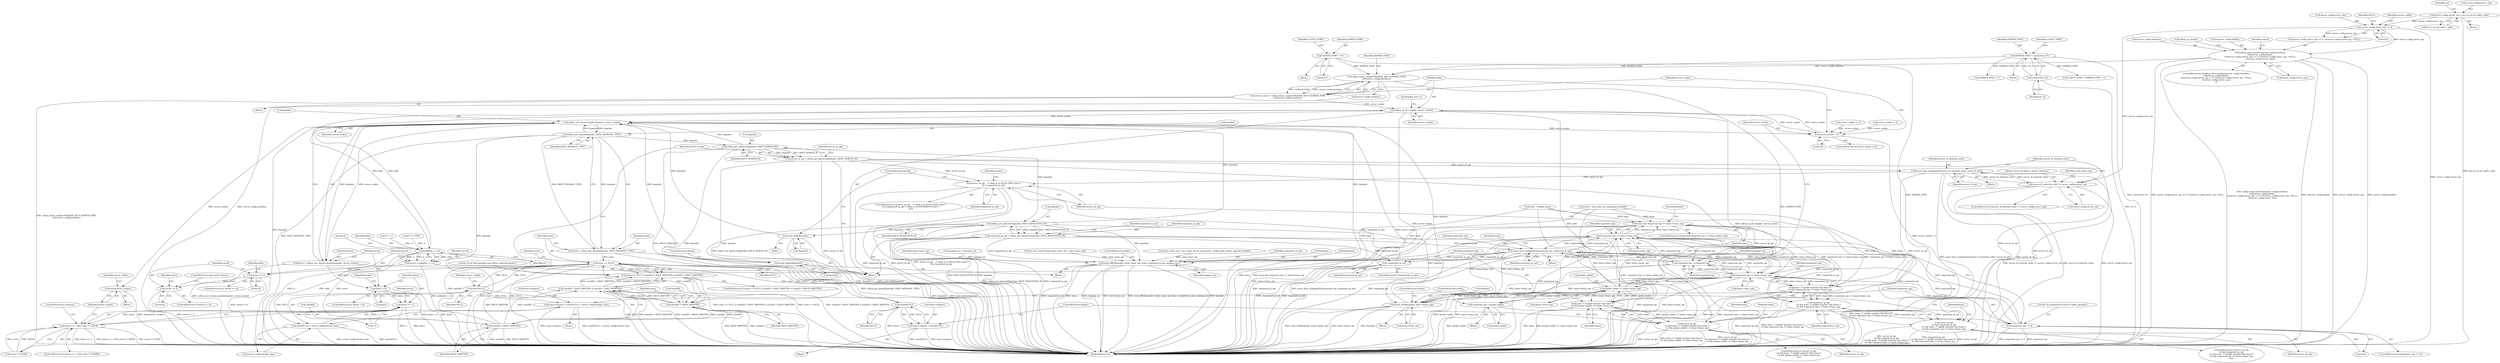digraph "0_busybox_6d3b4bb24da9a07c263f3c1acf8df85382ff562c_1@API" {
"1000409" [label="(Call,udhcp_listen_socket(/*INADDR_ANY,*/ SERVER_PORT,\n\t\t\t\t\tserver_config.interface))"];
"1000165" [label="(Call,SERVER_PORT = 67)"];
"1000230" [label="(Call,SERVER_PORT = xatou16(str_P))"];
"1000232" [label="(Call,xatou16(str_P))"];
"1000350" [label="(Call,udhcp_read_interface(server_config.interface,\n\t\t\t&server_config.ifindex,\n\t\t\t(server_config.server_nip == 0 ? &server_config.server_nip : NULL),\n\t\t\tserver_config.server_mac))"];
"1000359" [label="(Call,server_config.server_nip == 0)"];
"1000210" [label="(Call,server_config.server_nip = lsa->u.sin.sin_addr.s_addr)"];
"1000407" [label="(Call,server_socket = udhcp_listen_socket(/*INADDR_ANY,*/ SERVER_PORT,\n\t\t\t\t\tserver_config.interface))"];
"1000414" [label="(Call,udhcp_sp_fd_set(pfds, server_socket))"];
"1000403" [label="(Call,server_socket < 0)"];
"1000445" [label="(Call,poll(pfds, 2, tv))"];
"1000443" [label="(Call,retval = poll(pfds, 2, tv))"];
"1000450" [label="(Call,retval <= 0)"];
"1000455" [label="(Call,retval == 0)"];
"1000497" [label="(Call,udhcp_recv_kernel_packet(&packet, server_socket))"];
"1000495" [label="(Call,bytes = udhcp_recv_kernel_packet(&packet, server_socket))"];
"1000502" [label="(Call,bytes < 0)"];
"1000508" [label="(Call,bytes == -1)"];
"1000507" [label="(Call,bytes == -1 && errno != EINTR)"];
"1000516" [label="(Call,close(server_socket))"];
"1000545" [label="(Call,udhcp_get_option(&packet, DHCP_MESSAGE_TYPE))"];
"1000543" [label="(Call,state = udhcp_get_option(&packet, DHCP_MESSAGE_TYPE))"];
"1000551" [label="(Call,state == NULL)"];
"1000550" [label="(Call,state == NULL || state[0] < DHCP_MINTYPE || state[0] > DHCP_MAXTYPE)"];
"1000555" [label="(Call,state[0] < DHCP_MINTYPE)"];
"1000554" [label="(Call,state[0] < DHCP_MINTYPE || state[0] > DHCP_MAXTYPE)"];
"1000560" [label="(Call,state[0] > DHCP_MAXTYPE)"];
"1000746" [label="(Call,time(NULL))"];
"1000741" [label="(Call,lease->expires = time(NULL) + server_config.decline_time)"];
"1000745" [label="(Call,time(NULL) + server_config.decline_time)"];
"1000773" [label="(Call,time(NULL))"];
"1000769" [label="(Call,lease->expires = time(NULL))"];
"1000571" [label="(Call,udhcp_get_option32(&packet, DHCP_SERVER_ID))"];
"1000569" [label="(Call,server_id_opt = udhcp_get_option32(&packet, DHCP_SERVER_ID))"];
"1000579" [label="(Call,move_from_unaligned32(server_id_network_order, server_id_opt))"];
"1000583" [label="(Call,server_id_network_order != server_config.server_nip)"];
"1000707" [label="(Call,server_id_opt    /* client is in SELECTING state */\n\t\t\t || requested_ip_opt)"];
"1000720" [label="(Call,server_id_opt\n\t\t\t && requested_ip_opt\n\t\t\t && lease  /* chaddr matches this lease */\n\t\t\t && requested_nip == lease->lease_nip)"];
"1000757" [label="(Call,server_id_opt\n\t\t\t && lease  /* chaddr matches this lease */\n\t\t\t && packet.ciaddr == lease->lease_nip)"];
"1000642" [label="(Call,udhcp_get_option32(&packet, DHCP_REQUESTED_IP))"];
"1000640" [label="(Call,requested_ip_opt = udhcp_get_option32(&packet, DHCP_REQUESTED_IP))"];
"1000649" [label="(Call,move_from_unaligned32(requested_nip, requested_ip_opt))"];
"1000396" [label="(Call,requested_nip = requested_nip)"];
"1000693" [label="(Call,requested_nip == lease->lease_nip)"];
"1000691" [label="(Call,lease && requested_nip == lease->lease_nip)"];
"1000724" [label="(Call,lease  /* chaddr matches this lease */\n\t\t\t && requested_nip == lease->lease_nip)"];
"1000722" [label="(Call,requested_ip_opt\n\t\t\t && lease  /* chaddr matches this lease */\n\t\t\t && requested_nip == lease->lease_nip)"];
"1000699" [label="(Call,send_ACK(&packet, lease->lease_nip))"];
"1000726" [label="(Call,requested_nip == lease->lease_nip)"];
"1000761" [label="(Call,packet.ciaddr == lease->lease_nip)"];
"1000677" [label="(Call,requested_nip = packet.ciaddr)"];
"1000683" [label="(Call,requested_nip == 0)"];
"1000759" [label="(Call,lease  /* chaddr matches this lease */\n\t\t\t && packet.ciaddr == lease->lease_nip)"];
"1000661" [label="(Call,send_offer(&packet, static_lease_nip, lease, requested_ip_opt, arpping_ms))"];
"1000674" [label="(Call,!requested_ip_opt)"];
"1000711" [label="(Call,send_NAK(&packet))"];
"1000780" [label="(Call,send_inform(&packet))"];
"1000351" [label="(Call,server_config.interface)"];
"1000731" [label="(Block,)"];
"1000700" [label="(Call,&packet)"];
"1000605" [label="(Call,bb_error_msg(\"found static lease: %x\", static_lease_nip))"];
"1000649" [label="(Call,move_from_unaligned32(requested_nip, requested_ip_opt))"];
"1000795" [label="(MethodReturn,int)"];
"1000577" [label="(Block,)"];
"1000202" [label="(Block,)"];
"1000693" [label="(Call,requested_nip == lease->lease_nip)"];
"1000726" [label="(Call,requested_nip == lease->lease_nip)"];
"1000165" [label="(Call,SERVER_PORT = 67)"];
"1000518" [label="(Call,server_socket = -1)"];
"1000550" [label="(Call,state == NULL || state[0] < DHCP_MINTYPE || state[0] > DHCP_MAXTYPE)"];
"1000440" [label="(Call,tv *= 1000)"];
"1000233" [label="(Identifier,str_P)"];
"1000634" [label="(Call,lease = find_lease_by_mac(packet.chaddr))"];
"1000640" [label="(Call,requested_ip_opt = udhcp_get_option32(&packet, DHCP_REQUESTED_IP))"];
"1000564" [label="(Identifier,DHCP_MAXTYPE)"];
"1000765" [label="(Call,lease->lease_nip)"];
"1000780" [label="(Call,send_inform(&packet))"];
"1000406" [label="(Block,)"];
"1000210" [label="(Call,server_config.server_nip = lsa->u.sin.sin_addr.s_addr)"];
"1000415" [label="(Identifier,pfds)"];
"1000448" [label="(Identifier,tv)"];
"1000551" [label="(Call,state == NULL)"];
"1000783" [label="(ControlStructure,break;)"];
"1000727" [label="(Identifier,requested_nip)"];
"1000747" [label="(Identifier,NULL)"];
"1000507" [label="(Call,bytes == -1 && errno != EINTR)"];
"1000461" [label="(Identifier,errno)"];
"1000674" [label="(Call,!requested_ip_opt)"];
"1000377" [label="(Call,udhcp_sp_setup())"];
"1000561" [label="(Call,state[0])"];
"1000590" [label="(Literal,\"server ID doesn't match, ignoring\")"];
"1000645" [label="(Identifier,DHCP_REQUESTED_IP)"];
"1000454" [label="(ControlStructure,if (retval == 0))"];
"1000742" [label="(Call,lease->expires)"];
"1000723" [label="(Identifier,requested_ip_opt)"];
"1000647" [label="(Identifier,requested_ip_opt)"];
"1000354" [label="(Call,&server_config.ifindex)"];
"1000517" [label="(Identifier,server_socket)"];
"1000668" [label="(ControlStructure,break;)"];
"1000405" [label="(Literal,0)"];
"1000545" [label="(Call,udhcp_get_option(&packet, DHCP_MESSAGE_TYPE))"];
"1000584" [label="(Identifier,server_id_network_order)"];
"1000722" [label="(Call,requested_ip_opt\n\t\t\t && lease  /* chaddr matches this lease */\n\t\t\t && requested_nip == lease->lease_nip)"];
"1000556" [label="(Call,state[0])"];
"1000409" [label="(Call,udhcp_listen_socket(/*INADDR_ANY,*/ SERVER_PORT,\n\t\t\t\t\tserver_config.interface))"];
"1000774" [label="(Identifier,NULL)"];
"1000758" [label="(Identifier,server_id_opt)"];
"1000508" [label="(Call,bytes == -1)"];
"1000641" [label="(Identifier,requested_ip_opt)"];
"1000234" [label="(Call,CLIENT_PORT = SERVER_PORT + 1)"];
"1000214" [label="(Call,lsa->u.sin.sin_addr.s_addr)"];
"1000452" [label="(Literal,0)"];
"1000678" [label="(Identifier,requested_nip)"];
"1000592" [label="(Call,static_lease_nip = get_static_nip_by_mac(server_config.static_leases, &packet.chaddr))"];
"1000708" [label="(Identifier,server_id_opt)"];
"1000516" [label="(Call,close(server_socket))"];
"1000450" [label="(Call,retval <= 0)"];
"1000449" [label="(ControlStructure,if (retval <= 0))"];
"1000643" [label="(Call,&packet)"];
"1000349" [label="(ControlStructure,if (udhcp_read_interface(server_config.interface,\n\t\t\t&server_config.ifindex,\n\t\t\t(server_config.server_nip == 0 ? &server_config.server_nip : NULL),\n\t\t\tserver_config.server_mac)\n\t))"];
"1000414" [label="(Call,udhcp_sp_fd_set(pfds, server_socket))"];
"1000684" [label="(Identifier,requested_nip)"];
"1000666" [label="(Identifier,requested_ip_opt)"];
"1000751" [label="(ControlStructure,break;)"];
"1000224" [label="(Identifier,lsa)"];
"1000691" [label="(Call,lease && requested_nip == lease->lease_nip)"];
"1000688" [label="(Literal,\"no requested IP and no ciaddr, ignoring\")"];
"1000676" [label="(Block,)"];
"1000555" [label="(Call,state[0] < DHCP_MINTYPE)"];
"1000662" [label="(Call,&packet)"];
"1000710" [label="(Block,)"];
"1000543" [label="(Call,state = udhcp_get_option(&packet, DHCP_MESSAGE_TYPE))"];
"1000408" [label="(Identifier,server_socket)"];
"1000513" [label="(Identifier,errno)"];
"1000552" [label="(Identifier,state)"];
"1000712" [label="(Call,&packet)"];
"1000548" [label="(Identifier,DHCP_MESSAGE_TYPE)"];
"1000745" [label="(Call,time(NULL) + server_config.decline_time)"];
"1000762" [label="(Call,packet.ciaddr)"];
"1000544" [label="(Identifier,state)"];
"1000713" [label="(Identifier,packet)"];
"1000775" [label="(ControlStructure,break;)"];
"1000773" [label="(Call,time(NULL))"];
"1000402" [label="(ControlStructure,if (server_socket < 0))"];
"1000360" [label="(Call,server_config.server_nip)"];
"1000724" [label="(Call,lease  /* chaddr matches this lease */\n\t\t\t && requested_nip == lease->lease_nip)"];
"1000665" [label="(Identifier,lease)"];
"1000526" [label="(Identifier,packet)"];
"1000654" [label="(Identifier,state)"];
"1000496" [label="(Identifier,bytes)"];
"1000166" [label="(Identifier,SERVER_PORT)"];
"1000673" [label="(ControlStructure,if (!requested_ip_opt))"];
"1000359" [label="(Call,server_config.server_nip == 0)"];
"1000546" [label="(Call,&packet)"];
"1000581" [label="(Identifier,server_id_opt)"];
"1000522" [label="(ControlStructure,continue;)"];
"1000416" [label="(Identifier,server_socket)"];
"1000498" [label="(Call,&packet)"];
"1000757" [label="(Call,server_id_opt\n\t\t\t && lease  /* chaddr matches this lease */\n\t\t\t && packet.ciaddr == lease->lease_nip)"];
"1000628" [label="(Call,lease = &fake_lease)"];
"1000719" [label="(ControlStructure,if (server_id_opt\n\t\t\t && requested_ip_opt\n\t\t\t && lease  /* chaddr matches this lease */\n\t\t\t && requested_nip == lease->lease_nip\n\t\t\t))"];
"1000720" [label="(Call,server_id_opt\n\t\t\t && requested_ip_opt\n\t\t\t && lease  /* chaddr matches this lease */\n\t\t\t && requested_nip == lease->lease_nip)"];
"1000748" [label="(Call,server_config.decline_time)"];
"1000648" [label="(Block,)"];
"1000169" [label="(Identifier,CLIENT_PORT)"];
"1000236" [label="(Call,SERVER_PORT + 1)"];
"1000677" [label="(Call,requested_nip = packet.ciaddr)"];
"1000515" [label="(Block,)"];
"1000768" [label="(Block,)"];
"1000235" [label="(Identifier,CLIENT_PORT)"];
"1000502" [label="(Call,bytes < 0)"];
"1000559" [label="(Identifier,DHCP_MINTYPE)"];
"1000569" [label="(Call,server_id_opt = udhcp_get_option32(&packet, DHCP_SERVER_ID))"];
"1000144" [label="(Call,server_socket = -1)"];
"1000447" [label="(Literal,2)"];
"1000554" [label="(Call,state[0] < DHCP_MINTYPE || state[0] > DHCP_MAXTYPE)"];
"1000458" [label="(ControlStructure,goto write_leases;)"];
"1000580" [label="(Identifier,server_id_network_order)"];
"1000682" [label="(ControlStructure,if (requested_nip == 0))"];
"1000725" [label="(Identifier,lease)"];
"1000685" [label="(Literal,0)"];
"1000504" [label="(Literal,0)"];
"1000690" [label="(ControlStructure,if (lease && requested_nip == lease->lease_nip))"];
"1000572" [label="(Call,&packet)"];
"1000741" [label="(Call,lease->expires = time(NULL) + server_config.decline_time)"];
"1000443" [label="(Call,retval = poll(pfds, 2, tv))"];
"1000451" [label="(Identifier,retval)"];
"1000699" [label="(Call,send_ACK(&packet, lease->lease_nip))"];
"1000734" [label="(Identifier,lease)"];
"1000446" [label="(Identifier,pfds)"];
"1000706" [label="(ControlStructure,if (server_id_opt    /* client is in SELECTING state */\n\t\t\t || requested_ip_opt /* client is in INIT-REBOOT state */\n\t\t\t))"];
"1000509" [label="(Identifier,bytes)"];
"1000698" [label="(Block,)"];
"1000229" [label="(Block,)"];
"1000728" [label="(Call,lease->lease_nip)"];
"1000231" [label="(Identifier,SERVER_PORT)"];
"1000667" [label="(Identifier,arpping_ms)"];
"1000705" [label="(ControlStructure,break;)"];
"1000510" [label="(Call,-1)"];
"1000512" [label="(Call,errno != EINTR)"];
"1000557" [label="(Identifier,state)"];
"1000553" [label="(Identifier,NULL)"];
"1000417" [label="(JumpTarget,new_tv:)"];
"1000579" [label="(Call,move_from_unaligned32(server_id_network_order, server_id_opt))"];
"1000761" [label="(Call,packet.ciaddr == lease->lease_nip)"];
"1000497" [label="(Call,udhcp_recv_kernel_packet(&packet, server_socket))"];
"1000444" [label="(Identifier,retval)"];
"1000363" [label="(Literal,0)"];
"1000583" [label="(Call,server_id_network_order != server_config.server_nip)"];
"1000457" [label="(Literal,0)"];
"1000397" [label="(Identifier,requested_nip)"];
"1000562" [label="(Identifier,state)"];
"1000469" [label="(Identifier,pfds)"];
"1000549" [label="(ControlStructure,if (state == NULL || state[0] < DHCP_MINTYPE || state[0] > DHCP_MAXTYPE))"];
"1000398" [label="(Identifier,requested_nip)"];
"1000769" [label="(Call,lease->expires = time(NULL))"];
"1000702" [label="(Call,lease->lease_nip)"];
"1000707" [label="(Call,server_id_opt    /* client is in SELECTING state */\n\t\t\t || requested_ip_opt)"];
"1000368" [label="(Identifier,NULL)"];
"1000593" [label="(Identifier,static_lease_nip)"];
"1000759" [label="(Call,lease  /* chaddr matches this lease */\n\t\t\t && packet.ciaddr == lease->lease_nip)"];
"1000445" [label="(Call,poll(pfds, 2, tv))"];
"1000455" [label="(Call,retval == 0)"];
"1000142" [label="(Block,)"];
"1000369" [label="(Call,server_config.server_mac)"];
"1000642" [label="(Call,udhcp_get_option32(&packet, DHCP_REQUESTED_IP))"];
"1000456" [label="(Identifier,retval)"];
"1000770" [label="(Call,lease->expires)"];
"1000651" [label="(Identifier,requested_ip_opt)"];
"1000403" [label="(Call,server_socket < 0)"];
"1000570" [label="(Identifier,server_id_opt)"];
"1000695" [label="(Call,lease->lease_nip)"];
"1000404" [label="(Identifier,server_socket)"];
"1000760" [label="(Identifier,lease)"];
"1000656" [label="(Block,)"];
"1000211" [label="(Call,server_config.server_nip)"];
"1000167" [label="(Literal,67)"];
"1000500" [label="(Identifier,server_socket)"];
"1000574" [label="(Identifier,DHCP_SERVER_ID)"];
"1000519" [label="(Identifier,server_socket)"];
"1000664" [label="(Identifier,static_lease_nip)"];
"1000567" [label="(Literal,\"no or bad message type option, ignoring packet\")"];
"1000232" [label="(Call,xatou16(str_P))"];
"1000506" [label="(ControlStructure,if (bytes == -1 && errno != EINTR))"];
"1000374" [label="(Identifier,retval)"];
"1000396" [label="(Call,requested_nip = requested_nip)"];
"1000576" [label="(Identifier,server_id_opt)"];
"1000410" [label="(Identifier,SERVER_PORT)"];
"1000714" [label="(ControlStructure,break;)"];
"1000571" [label="(Call,udhcp_get_option32(&packet, DHCP_SERVER_ID))"];
"1000388" [label="(Block,)"];
"1000358" [label="(Call,server_config.server_nip == 0 ? &server_config.server_nip : NULL)"];
"1000746" [label="(Call,time(NULL))"];
"1000418" [label="(Call,tv = -1)"];
"1000407" [label="(Call,server_socket = udhcp_listen_socket(/*INADDR_ANY,*/ SERVER_PORT,\n\t\t\t\t\tserver_config.interface))"];
"1000721" [label="(Identifier,server_id_opt)"];
"1000711" [label="(Call,send_NAK(&packet))"];
"1000350" [label="(Call,udhcp_read_interface(server_config.interface,\n\t\t\t&server_config.ifindex,\n\t\t\t(server_config.server_nip == 0 ? &server_config.server_nip : NULL),\n\t\t\tserver_config.server_mac))"];
"1000560" [label="(Call,state[0] > DHCP_MAXTYPE)"];
"1000771" [label="(Identifier,lease)"];
"1000650" [label="(Identifier,requested_nip)"];
"1000661" [label="(Call,send_offer(&packet, static_lease_nip, lease, requested_ip_opt, arpping_ms))"];
"1000503" [label="(Identifier,bytes)"];
"1000709" [label="(Identifier,requested_ip_opt)"];
"1000756" [label="(ControlStructure,if (server_id_opt\n\t\t\t && lease  /* chaddr matches this lease */\n\t\t\t && packet.ciaddr == lease->lease_nip\n\t\t\t))"];
"1000694" [label="(Identifier,requested_nip)"];
"1000692" [label="(Identifier,lease)"];
"1000749" [label="(Identifier,server_config)"];
"1000501" [label="(ControlStructure,if (bytes < 0))"];
"1000585" [label="(Call,server_config.server_nip)"];
"1000701" [label="(Identifier,packet)"];
"1000683" [label="(Call,requested_nip == 0)"];
"1000230" [label="(Call,SERVER_PORT = xatou16(str_P))"];
"1000366" [label="(Identifier,server_config)"];
"1000679" [label="(Call,packet.ciaddr)"];
"1000239" [label="(Call,arpping_ms = xatou(str_a))"];
"1000675" [label="(Identifier,requested_ip_opt)"];
"1000781" [label="(Call,&packet)"];
"1000582" [label="(ControlStructure,if (server_id_network_order != server_config.server_nip))"];
"1000495" [label="(Call,bytes = udhcp_recv_kernel_packet(&packet, server_socket))"];
"1000411" [label="(Call,server_config.interface)"];
"1000409" -> "1000407"  [label="AST: "];
"1000409" -> "1000411"  [label="CFG: "];
"1000410" -> "1000409"  [label="AST: "];
"1000411" -> "1000409"  [label="AST: "];
"1000407" -> "1000409"  [label="CFG: "];
"1000409" -> "1000795"  [label="DDG: server_config.interface"];
"1000409" -> "1000795"  [label="DDG: SERVER_PORT"];
"1000409" -> "1000407"  [label="DDG: SERVER_PORT"];
"1000409" -> "1000407"  [label="DDG: server_config.interface"];
"1000165" -> "1000409"  [label="DDG: SERVER_PORT"];
"1000230" -> "1000409"  [label="DDG: SERVER_PORT"];
"1000350" -> "1000409"  [label="DDG: server_config.interface"];
"1000165" -> "1000142"  [label="AST: "];
"1000165" -> "1000167"  [label="CFG: "];
"1000166" -> "1000165"  [label="AST: "];
"1000167" -> "1000165"  [label="AST: "];
"1000169" -> "1000165"  [label="CFG: "];
"1000165" -> "1000795"  [label="DDG: SERVER_PORT"];
"1000230" -> "1000229"  [label="AST: "];
"1000230" -> "1000232"  [label="CFG: "];
"1000231" -> "1000230"  [label="AST: "];
"1000232" -> "1000230"  [label="AST: "];
"1000235" -> "1000230"  [label="CFG: "];
"1000230" -> "1000795"  [label="DDG: xatou16(str_P)"];
"1000232" -> "1000230"  [label="DDG: str_P"];
"1000230" -> "1000234"  [label="DDG: SERVER_PORT"];
"1000230" -> "1000236"  [label="DDG: SERVER_PORT"];
"1000232" -> "1000233"  [label="CFG: "];
"1000233" -> "1000232"  [label="AST: "];
"1000232" -> "1000795"  [label="DDG: str_P"];
"1000350" -> "1000349"  [label="AST: "];
"1000350" -> "1000369"  [label="CFG: "];
"1000351" -> "1000350"  [label="AST: "];
"1000354" -> "1000350"  [label="AST: "];
"1000358" -> "1000350"  [label="AST: "];
"1000369" -> "1000350"  [label="AST: "];
"1000374" -> "1000350"  [label="CFG: "];
"1000377" -> "1000350"  [label="CFG: "];
"1000350" -> "1000795"  [label="DDG: server_config.server_mac"];
"1000350" -> "1000795"  [label="DDG: server_config.interface"];
"1000350" -> "1000795"  [label="DDG: server_config.server_nip == 0 ? &server_config.server_nip : NULL"];
"1000350" -> "1000795"  [label="DDG: udhcp_read_interface(server_config.interface,\n\t\t\t&server_config.ifindex,\n\t\t\t(server_config.server_nip == 0 ? &server_config.server_nip : NULL),\n\t\t\tserver_config.server_mac)"];
"1000350" -> "1000795"  [label="DDG: &server_config.ifindex"];
"1000359" -> "1000350"  [label="DDG: server_config.server_nip"];
"1000359" -> "1000358"  [label="AST: "];
"1000359" -> "1000363"  [label="CFG: "];
"1000360" -> "1000359"  [label="AST: "];
"1000363" -> "1000359"  [label="AST: "];
"1000366" -> "1000359"  [label="CFG: "];
"1000368" -> "1000359"  [label="CFG: "];
"1000359" -> "1000795"  [label="DDG: server_config.server_nip"];
"1000210" -> "1000359"  [label="DDG: server_config.server_nip"];
"1000359" -> "1000358"  [label="DDG: server_config.server_nip"];
"1000359" -> "1000583"  [label="DDG: server_config.server_nip"];
"1000210" -> "1000202"  [label="AST: "];
"1000210" -> "1000214"  [label="CFG: "];
"1000211" -> "1000210"  [label="AST: "];
"1000214" -> "1000210"  [label="AST: "];
"1000224" -> "1000210"  [label="CFG: "];
"1000210" -> "1000795"  [label="DDG: lsa->u.sin.sin_addr.s_addr"];
"1000407" -> "1000406"  [label="AST: "];
"1000408" -> "1000407"  [label="AST: "];
"1000415" -> "1000407"  [label="CFG: "];
"1000407" -> "1000795"  [label="DDG: udhcp_listen_socket(/*INADDR_ANY,*/ SERVER_PORT,\n\t\t\t\t\tserver_config.interface)"];
"1000407" -> "1000414"  [label="DDG: server_socket"];
"1000414" -> "1000388"  [label="AST: "];
"1000414" -> "1000416"  [label="CFG: "];
"1000415" -> "1000414"  [label="AST: "];
"1000416" -> "1000414"  [label="AST: "];
"1000417" -> "1000414"  [label="CFG: "];
"1000414" -> "1000795"  [label="DDG: udhcp_sp_fd_set(pfds, server_socket)"];
"1000414" -> "1000795"  [label="DDG: server_socket"];
"1000414" -> "1000795"  [label="DDG: pfds"];
"1000414" -> "1000403"  [label="DDG: server_socket"];
"1000445" -> "1000414"  [label="DDG: pfds"];
"1000403" -> "1000414"  [label="DDG: server_socket"];
"1000414" -> "1000445"  [label="DDG: pfds"];
"1000414" -> "1000497"  [label="DDG: server_socket"];
"1000403" -> "1000402"  [label="AST: "];
"1000403" -> "1000405"  [label="CFG: "];
"1000404" -> "1000403"  [label="AST: "];
"1000405" -> "1000403"  [label="AST: "];
"1000408" -> "1000403"  [label="CFG: "];
"1000415" -> "1000403"  [label="CFG: "];
"1000403" -> "1000795"  [label="DDG: server_socket < 0"];
"1000518" -> "1000403"  [label="DDG: server_socket"];
"1000497" -> "1000403"  [label="DDG: server_socket"];
"1000144" -> "1000403"  [label="DDG: server_socket"];
"1000445" -> "1000443"  [label="AST: "];
"1000445" -> "1000448"  [label="CFG: "];
"1000446" -> "1000445"  [label="AST: "];
"1000447" -> "1000445"  [label="AST: "];
"1000448" -> "1000445"  [label="AST: "];
"1000443" -> "1000445"  [label="CFG: "];
"1000445" -> "1000795"  [label="DDG: pfds"];
"1000445" -> "1000795"  [label="DDG: tv"];
"1000445" -> "1000443"  [label="DDG: pfds"];
"1000445" -> "1000443"  [label="DDG: 2"];
"1000445" -> "1000443"  [label="DDG: tv"];
"1000440" -> "1000445"  [label="DDG: tv"];
"1000418" -> "1000445"  [label="DDG: tv"];
"1000443" -> "1000388"  [label="AST: "];
"1000444" -> "1000443"  [label="AST: "];
"1000451" -> "1000443"  [label="CFG: "];
"1000443" -> "1000795"  [label="DDG: poll(pfds, 2, tv)"];
"1000443" -> "1000450"  [label="DDG: retval"];
"1000450" -> "1000449"  [label="AST: "];
"1000450" -> "1000452"  [label="CFG: "];
"1000451" -> "1000450"  [label="AST: "];
"1000452" -> "1000450"  [label="AST: "];
"1000456" -> "1000450"  [label="CFG: "];
"1000469" -> "1000450"  [label="CFG: "];
"1000450" -> "1000795"  [label="DDG: retval <= 0"];
"1000450" -> "1000455"  [label="DDG: retval"];
"1000455" -> "1000454"  [label="AST: "];
"1000455" -> "1000457"  [label="CFG: "];
"1000456" -> "1000455"  [label="AST: "];
"1000457" -> "1000455"  [label="AST: "];
"1000458" -> "1000455"  [label="CFG: "];
"1000461" -> "1000455"  [label="CFG: "];
"1000455" -> "1000795"  [label="DDG: retval == 0"];
"1000497" -> "1000495"  [label="AST: "];
"1000497" -> "1000500"  [label="CFG: "];
"1000498" -> "1000497"  [label="AST: "];
"1000500" -> "1000497"  [label="AST: "];
"1000495" -> "1000497"  [label="CFG: "];
"1000497" -> "1000795"  [label="DDG: &packet"];
"1000497" -> "1000795"  [label="DDG: server_socket"];
"1000497" -> "1000495"  [label="DDG: &packet"];
"1000497" -> "1000495"  [label="DDG: server_socket"];
"1000642" -> "1000497"  [label="DDG: &packet"];
"1000699" -> "1000497"  [label="DDG: &packet"];
"1000711" -> "1000497"  [label="DDG: &packet"];
"1000780" -> "1000497"  [label="DDG: &packet"];
"1000661" -> "1000497"  [label="DDG: &packet"];
"1000545" -> "1000497"  [label="DDG: &packet"];
"1000571" -> "1000497"  [label="DDG: &packet"];
"1000497" -> "1000516"  [label="DDG: server_socket"];
"1000497" -> "1000545"  [label="DDG: &packet"];
"1000495" -> "1000388"  [label="AST: "];
"1000496" -> "1000495"  [label="AST: "];
"1000503" -> "1000495"  [label="CFG: "];
"1000495" -> "1000795"  [label="DDG: udhcp_recv_kernel_packet(&packet, server_socket)"];
"1000495" -> "1000502"  [label="DDG: bytes"];
"1000502" -> "1000501"  [label="AST: "];
"1000502" -> "1000504"  [label="CFG: "];
"1000503" -> "1000502"  [label="AST: "];
"1000504" -> "1000502"  [label="AST: "];
"1000509" -> "1000502"  [label="CFG: "];
"1000526" -> "1000502"  [label="CFG: "];
"1000502" -> "1000795"  [label="DDG: bytes"];
"1000502" -> "1000795"  [label="DDG: bytes < 0"];
"1000502" -> "1000508"  [label="DDG: bytes"];
"1000508" -> "1000507"  [label="AST: "];
"1000508" -> "1000510"  [label="CFG: "];
"1000509" -> "1000508"  [label="AST: "];
"1000510" -> "1000508"  [label="AST: "];
"1000513" -> "1000508"  [label="CFG: "];
"1000507" -> "1000508"  [label="CFG: "];
"1000508" -> "1000795"  [label="DDG: bytes"];
"1000508" -> "1000795"  [label="DDG: -1"];
"1000508" -> "1000507"  [label="DDG: bytes"];
"1000508" -> "1000507"  [label="DDG: -1"];
"1000510" -> "1000508"  [label="DDG: 1"];
"1000507" -> "1000506"  [label="AST: "];
"1000507" -> "1000512"  [label="CFG: "];
"1000512" -> "1000507"  [label="AST: "];
"1000517" -> "1000507"  [label="CFG: "];
"1000522" -> "1000507"  [label="CFG: "];
"1000507" -> "1000795"  [label="DDG: bytes == -1 && errno != EINTR"];
"1000507" -> "1000795"  [label="DDG: errno != EINTR"];
"1000507" -> "1000795"  [label="DDG: bytes == -1"];
"1000512" -> "1000507"  [label="DDG: errno"];
"1000512" -> "1000507"  [label="DDG: EINTR"];
"1000516" -> "1000515"  [label="AST: "];
"1000516" -> "1000517"  [label="CFG: "];
"1000517" -> "1000516"  [label="AST: "];
"1000519" -> "1000516"  [label="CFG: "];
"1000516" -> "1000795"  [label="DDG: close(server_socket)"];
"1000545" -> "1000543"  [label="AST: "];
"1000545" -> "1000548"  [label="CFG: "];
"1000546" -> "1000545"  [label="AST: "];
"1000548" -> "1000545"  [label="AST: "];
"1000543" -> "1000545"  [label="CFG: "];
"1000545" -> "1000795"  [label="DDG: DHCP_MESSAGE_TYPE"];
"1000545" -> "1000795"  [label="DDG: &packet"];
"1000545" -> "1000543"  [label="DDG: &packet"];
"1000545" -> "1000543"  [label="DDG: DHCP_MESSAGE_TYPE"];
"1000545" -> "1000571"  [label="DDG: &packet"];
"1000543" -> "1000388"  [label="AST: "];
"1000544" -> "1000543"  [label="AST: "];
"1000552" -> "1000543"  [label="CFG: "];
"1000543" -> "1000795"  [label="DDG: udhcp_get_option(&packet, DHCP_MESSAGE_TYPE)"];
"1000543" -> "1000551"  [label="DDG: state"];
"1000551" -> "1000550"  [label="AST: "];
"1000551" -> "1000553"  [label="CFG: "];
"1000552" -> "1000551"  [label="AST: "];
"1000553" -> "1000551"  [label="AST: "];
"1000557" -> "1000551"  [label="CFG: "];
"1000550" -> "1000551"  [label="CFG: "];
"1000551" -> "1000795"  [label="DDG: NULL"];
"1000551" -> "1000795"  [label="DDG: state"];
"1000551" -> "1000550"  [label="DDG: state"];
"1000551" -> "1000550"  [label="DDG: NULL"];
"1000555" -> "1000551"  [label="DDG: state[0]"];
"1000560" -> "1000551"  [label="DDG: state[0]"];
"1000746" -> "1000551"  [label="DDG: NULL"];
"1000773" -> "1000551"  [label="DDG: NULL"];
"1000551" -> "1000555"  [label="DDG: state"];
"1000551" -> "1000560"  [label="DDG: state"];
"1000551" -> "1000746"  [label="DDG: NULL"];
"1000551" -> "1000773"  [label="DDG: NULL"];
"1000550" -> "1000549"  [label="AST: "];
"1000550" -> "1000554"  [label="CFG: "];
"1000554" -> "1000550"  [label="AST: "];
"1000567" -> "1000550"  [label="CFG: "];
"1000570" -> "1000550"  [label="CFG: "];
"1000550" -> "1000795"  [label="DDG: state == NULL || state[0] < DHCP_MINTYPE || state[0] > DHCP_MAXTYPE"];
"1000550" -> "1000795"  [label="DDG: state[0] < DHCP_MINTYPE || state[0] > DHCP_MAXTYPE"];
"1000550" -> "1000795"  [label="DDG: state == NULL"];
"1000554" -> "1000550"  [label="DDG: state[0] < DHCP_MINTYPE"];
"1000554" -> "1000550"  [label="DDG: state[0] > DHCP_MAXTYPE"];
"1000555" -> "1000554"  [label="AST: "];
"1000555" -> "1000559"  [label="CFG: "];
"1000556" -> "1000555"  [label="AST: "];
"1000559" -> "1000555"  [label="AST: "];
"1000562" -> "1000555"  [label="CFG: "];
"1000554" -> "1000555"  [label="CFG: "];
"1000555" -> "1000795"  [label="DDG: state[0]"];
"1000555" -> "1000795"  [label="DDG: DHCP_MINTYPE"];
"1000555" -> "1000554"  [label="DDG: state[0]"];
"1000555" -> "1000554"  [label="DDG: DHCP_MINTYPE"];
"1000560" -> "1000555"  [label="DDG: state[0]"];
"1000555" -> "1000560"  [label="DDG: state[0]"];
"1000554" -> "1000560"  [label="CFG: "];
"1000560" -> "1000554"  [label="AST: "];
"1000554" -> "1000795"  [label="DDG: state[0] > DHCP_MAXTYPE"];
"1000554" -> "1000795"  [label="DDG: state[0] < DHCP_MINTYPE"];
"1000560" -> "1000554"  [label="DDG: state[0]"];
"1000560" -> "1000554"  [label="DDG: DHCP_MAXTYPE"];
"1000560" -> "1000564"  [label="CFG: "];
"1000561" -> "1000560"  [label="AST: "];
"1000564" -> "1000560"  [label="AST: "];
"1000560" -> "1000795"  [label="DDG: DHCP_MAXTYPE"];
"1000560" -> "1000795"  [label="DDG: state[0]"];
"1000746" -> "1000745"  [label="AST: "];
"1000746" -> "1000747"  [label="CFG: "];
"1000747" -> "1000746"  [label="AST: "];
"1000749" -> "1000746"  [label="CFG: "];
"1000746" -> "1000795"  [label="DDG: NULL"];
"1000746" -> "1000741"  [label="DDG: NULL"];
"1000746" -> "1000745"  [label="DDG: NULL"];
"1000741" -> "1000731"  [label="AST: "];
"1000741" -> "1000745"  [label="CFG: "];
"1000742" -> "1000741"  [label="AST: "];
"1000745" -> "1000741"  [label="AST: "];
"1000751" -> "1000741"  [label="CFG: "];
"1000741" -> "1000795"  [label="DDG: lease->expires"];
"1000741" -> "1000795"  [label="DDG: time(NULL) + server_config.decline_time"];
"1000745" -> "1000748"  [label="CFG: "];
"1000748" -> "1000745"  [label="AST: "];
"1000745" -> "1000795"  [label="DDG: server_config.decline_time"];
"1000745" -> "1000795"  [label="DDG: time(NULL)"];
"1000773" -> "1000769"  [label="AST: "];
"1000773" -> "1000774"  [label="CFG: "];
"1000774" -> "1000773"  [label="AST: "];
"1000769" -> "1000773"  [label="CFG: "];
"1000773" -> "1000795"  [label="DDG: NULL"];
"1000773" -> "1000769"  [label="DDG: NULL"];
"1000769" -> "1000768"  [label="AST: "];
"1000770" -> "1000769"  [label="AST: "];
"1000775" -> "1000769"  [label="CFG: "];
"1000769" -> "1000795"  [label="DDG: time(NULL)"];
"1000769" -> "1000795"  [label="DDG: lease->expires"];
"1000571" -> "1000569"  [label="AST: "];
"1000571" -> "1000574"  [label="CFG: "];
"1000572" -> "1000571"  [label="AST: "];
"1000574" -> "1000571"  [label="AST: "];
"1000569" -> "1000571"  [label="CFG: "];
"1000571" -> "1000795"  [label="DDG: DHCP_SERVER_ID"];
"1000571" -> "1000795"  [label="DDG: &packet"];
"1000571" -> "1000569"  [label="DDG: &packet"];
"1000571" -> "1000569"  [label="DDG: DHCP_SERVER_ID"];
"1000571" -> "1000642"  [label="DDG: &packet"];
"1000569" -> "1000388"  [label="AST: "];
"1000570" -> "1000569"  [label="AST: "];
"1000576" -> "1000569"  [label="CFG: "];
"1000569" -> "1000795"  [label="DDG: udhcp_get_option32(&packet, DHCP_SERVER_ID)"];
"1000569" -> "1000795"  [label="DDG: server_id_opt"];
"1000569" -> "1000579"  [label="DDG: server_id_opt"];
"1000569" -> "1000707"  [label="DDG: server_id_opt"];
"1000569" -> "1000720"  [label="DDG: server_id_opt"];
"1000569" -> "1000757"  [label="DDG: server_id_opt"];
"1000579" -> "1000577"  [label="AST: "];
"1000579" -> "1000581"  [label="CFG: "];
"1000580" -> "1000579"  [label="AST: "];
"1000581" -> "1000579"  [label="AST: "];
"1000584" -> "1000579"  [label="CFG: "];
"1000579" -> "1000795"  [label="DDG: move_from_unaligned32(server_id_network_order, server_id_opt)"];
"1000579" -> "1000795"  [label="DDG: server_id_opt"];
"1000583" -> "1000579"  [label="DDG: server_id_network_order"];
"1000579" -> "1000583"  [label="DDG: server_id_network_order"];
"1000579" -> "1000707"  [label="DDG: server_id_opt"];
"1000579" -> "1000720"  [label="DDG: server_id_opt"];
"1000579" -> "1000757"  [label="DDG: server_id_opt"];
"1000583" -> "1000582"  [label="AST: "];
"1000583" -> "1000585"  [label="CFG: "];
"1000584" -> "1000583"  [label="AST: "];
"1000585" -> "1000583"  [label="AST: "];
"1000590" -> "1000583"  [label="CFG: "];
"1000593" -> "1000583"  [label="CFG: "];
"1000583" -> "1000795"  [label="DDG: server_id_network_order != server_config.server_nip"];
"1000583" -> "1000795"  [label="DDG: server_id_network_order"];
"1000583" -> "1000795"  [label="DDG: server_config.server_nip"];
"1000707" -> "1000706"  [label="AST: "];
"1000707" -> "1000708"  [label="CFG: "];
"1000707" -> "1000709"  [label="CFG: "];
"1000708" -> "1000707"  [label="AST: "];
"1000709" -> "1000707"  [label="AST: "];
"1000713" -> "1000707"  [label="CFG: "];
"1000714" -> "1000707"  [label="CFG: "];
"1000707" -> "1000795"  [label="DDG: requested_ip_opt"];
"1000707" -> "1000795"  [label="DDG: server_id_opt"];
"1000707" -> "1000795"  [label="DDG: server_id_opt    /* client is in SELECTING state */\n\t\t\t || requested_ip_opt"];
"1000674" -> "1000707"  [label="DDG: requested_ip_opt"];
"1000720" -> "1000719"  [label="AST: "];
"1000720" -> "1000721"  [label="CFG: "];
"1000720" -> "1000722"  [label="CFG: "];
"1000721" -> "1000720"  [label="AST: "];
"1000722" -> "1000720"  [label="AST: "];
"1000734" -> "1000720"  [label="CFG: "];
"1000751" -> "1000720"  [label="CFG: "];
"1000720" -> "1000795"  [label="DDG: server_id_opt"];
"1000720" -> "1000795"  [label="DDG: server_id_opt\n\t\t\t && requested_ip_opt\n\t\t\t && lease  /* chaddr matches this lease */\n\t\t\t && requested_nip == lease->lease_nip"];
"1000720" -> "1000795"  [label="DDG: requested_ip_opt\n\t\t\t && lease  /* chaddr matches this lease */\n\t\t\t && requested_nip == lease->lease_nip"];
"1000722" -> "1000720"  [label="DDG: requested_ip_opt"];
"1000722" -> "1000720"  [label="DDG: lease  /* chaddr matches this lease */\n\t\t\t && requested_nip == lease->lease_nip"];
"1000757" -> "1000756"  [label="AST: "];
"1000757" -> "1000758"  [label="CFG: "];
"1000757" -> "1000759"  [label="CFG: "];
"1000758" -> "1000757"  [label="AST: "];
"1000759" -> "1000757"  [label="AST: "];
"1000771" -> "1000757"  [label="CFG: "];
"1000775" -> "1000757"  [label="CFG: "];
"1000757" -> "1000795"  [label="DDG: server_id_opt\n\t\t\t && lease  /* chaddr matches this lease */\n\t\t\t && packet.ciaddr == lease->lease_nip"];
"1000757" -> "1000795"  [label="DDG: server_id_opt"];
"1000757" -> "1000795"  [label="DDG: lease  /* chaddr matches this lease */\n\t\t\t && packet.ciaddr == lease->lease_nip"];
"1000759" -> "1000757"  [label="DDG: lease"];
"1000759" -> "1000757"  [label="DDG: packet.ciaddr == lease->lease_nip"];
"1000642" -> "1000640"  [label="AST: "];
"1000642" -> "1000645"  [label="CFG: "];
"1000643" -> "1000642"  [label="AST: "];
"1000645" -> "1000642"  [label="AST: "];
"1000640" -> "1000642"  [label="CFG: "];
"1000642" -> "1000795"  [label="DDG: &packet"];
"1000642" -> "1000795"  [label="DDG: DHCP_REQUESTED_IP"];
"1000642" -> "1000640"  [label="DDG: &packet"];
"1000642" -> "1000640"  [label="DDG: DHCP_REQUESTED_IP"];
"1000642" -> "1000661"  [label="DDG: &packet"];
"1000642" -> "1000699"  [label="DDG: &packet"];
"1000642" -> "1000711"  [label="DDG: &packet"];
"1000642" -> "1000780"  [label="DDG: &packet"];
"1000640" -> "1000388"  [label="AST: "];
"1000641" -> "1000640"  [label="AST: "];
"1000647" -> "1000640"  [label="CFG: "];
"1000640" -> "1000795"  [label="DDG: requested_ip_opt"];
"1000640" -> "1000795"  [label="DDG: udhcp_get_option32(&packet, DHCP_REQUESTED_IP)"];
"1000640" -> "1000649"  [label="DDG: requested_ip_opt"];
"1000640" -> "1000661"  [label="DDG: requested_ip_opt"];
"1000640" -> "1000674"  [label="DDG: requested_ip_opt"];
"1000640" -> "1000722"  [label="DDG: requested_ip_opt"];
"1000649" -> "1000648"  [label="AST: "];
"1000649" -> "1000651"  [label="CFG: "];
"1000650" -> "1000649"  [label="AST: "];
"1000651" -> "1000649"  [label="AST: "];
"1000654" -> "1000649"  [label="CFG: "];
"1000649" -> "1000795"  [label="DDG: requested_nip"];
"1000649" -> "1000795"  [label="DDG: requested_ip_opt"];
"1000649" -> "1000795"  [label="DDG: move_from_unaligned32(requested_nip, requested_ip_opt)"];
"1000649" -> "1000396"  [label="DDG: requested_nip"];
"1000396" -> "1000649"  [label="DDG: requested_nip"];
"1000683" -> "1000649"  [label="DDG: requested_nip"];
"1000726" -> "1000649"  [label="DDG: requested_nip"];
"1000693" -> "1000649"  [label="DDG: requested_nip"];
"1000649" -> "1000661"  [label="DDG: requested_ip_opt"];
"1000649" -> "1000674"  [label="DDG: requested_ip_opt"];
"1000649" -> "1000693"  [label="DDG: requested_nip"];
"1000649" -> "1000722"  [label="DDG: requested_ip_opt"];
"1000649" -> "1000726"  [label="DDG: requested_nip"];
"1000396" -> "1000388"  [label="AST: "];
"1000396" -> "1000398"  [label="CFG: "];
"1000397" -> "1000396"  [label="AST: "];
"1000398" -> "1000396"  [label="AST: "];
"1000404" -> "1000396"  [label="CFG: "];
"1000396" -> "1000795"  [label="DDG: requested_nip"];
"1000683" -> "1000396"  [label="DDG: requested_nip"];
"1000726" -> "1000396"  [label="DDG: requested_nip"];
"1000693" -> "1000396"  [label="DDG: requested_nip"];
"1000396" -> "1000693"  [label="DDG: requested_nip"];
"1000396" -> "1000726"  [label="DDG: requested_nip"];
"1000693" -> "1000691"  [label="AST: "];
"1000693" -> "1000695"  [label="CFG: "];
"1000694" -> "1000693"  [label="AST: "];
"1000695" -> "1000693"  [label="AST: "];
"1000691" -> "1000693"  [label="CFG: "];
"1000693" -> "1000795"  [label="DDG: lease->lease_nip"];
"1000693" -> "1000795"  [label="DDG: requested_nip"];
"1000693" -> "1000691"  [label="DDG: requested_nip"];
"1000693" -> "1000691"  [label="DDG: lease->lease_nip"];
"1000683" -> "1000693"  [label="DDG: requested_nip"];
"1000726" -> "1000693"  [label="DDG: requested_nip"];
"1000726" -> "1000693"  [label="DDG: lease->lease_nip"];
"1000699" -> "1000693"  [label="DDG: lease->lease_nip"];
"1000761" -> "1000693"  [label="DDG: lease->lease_nip"];
"1000693" -> "1000699"  [label="DDG: lease->lease_nip"];
"1000693" -> "1000726"  [label="DDG: requested_nip"];
"1000693" -> "1000726"  [label="DDG: lease->lease_nip"];
"1000693" -> "1000761"  [label="DDG: lease->lease_nip"];
"1000691" -> "1000690"  [label="AST: "];
"1000691" -> "1000692"  [label="CFG: "];
"1000692" -> "1000691"  [label="AST: "];
"1000701" -> "1000691"  [label="CFG: "];
"1000708" -> "1000691"  [label="CFG: "];
"1000691" -> "1000795"  [label="DDG: requested_nip == lease->lease_nip"];
"1000691" -> "1000795"  [label="DDG: lease"];
"1000691" -> "1000795"  [label="DDG: lease && requested_nip == lease->lease_nip"];
"1000628" -> "1000691"  [label="DDG: lease"];
"1000634" -> "1000691"  [label="DDG: lease"];
"1000724" -> "1000691"  [label="DDG: requested_nip == lease->lease_nip"];
"1000691" -> "1000724"  [label="DDG: requested_nip == lease->lease_nip"];
"1000724" -> "1000722"  [label="AST: "];
"1000724" -> "1000725"  [label="CFG: "];
"1000724" -> "1000726"  [label="CFG: "];
"1000725" -> "1000724"  [label="AST: "];
"1000726" -> "1000724"  [label="AST: "];
"1000722" -> "1000724"  [label="CFG: "];
"1000724" -> "1000795"  [label="DDG: lease"];
"1000724" -> "1000795"  [label="DDG: requested_nip == lease->lease_nip"];
"1000724" -> "1000722"  [label="DDG: lease"];
"1000724" -> "1000722"  [label="DDG: requested_nip == lease->lease_nip"];
"1000628" -> "1000724"  [label="DDG: lease"];
"1000634" -> "1000724"  [label="DDG: lease"];
"1000726" -> "1000724"  [label="DDG: requested_nip"];
"1000726" -> "1000724"  [label="DDG: lease->lease_nip"];
"1000722" -> "1000723"  [label="CFG: "];
"1000723" -> "1000722"  [label="AST: "];
"1000722" -> "1000795"  [label="DDG: lease  /* chaddr matches this lease */\n\t\t\t && requested_nip == lease->lease_nip"];
"1000722" -> "1000795"  [label="DDG: requested_ip_opt"];
"1000699" -> "1000698"  [label="AST: "];
"1000699" -> "1000702"  [label="CFG: "];
"1000700" -> "1000699"  [label="AST: "];
"1000702" -> "1000699"  [label="AST: "];
"1000705" -> "1000699"  [label="CFG: "];
"1000699" -> "1000795"  [label="DDG: &packet"];
"1000699" -> "1000795"  [label="DDG: send_ACK(&packet, lease->lease_nip)"];
"1000699" -> "1000795"  [label="DDG: lease->lease_nip"];
"1000761" -> "1000699"  [label="DDG: lease->lease_nip"];
"1000726" -> "1000699"  [label="DDG: lease->lease_nip"];
"1000699" -> "1000726"  [label="DDG: lease->lease_nip"];
"1000699" -> "1000761"  [label="DDG: lease->lease_nip"];
"1000726" -> "1000728"  [label="CFG: "];
"1000727" -> "1000726"  [label="AST: "];
"1000728" -> "1000726"  [label="AST: "];
"1000726" -> "1000795"  [label="DDG: requested_nip"];
"1000726" -> "1000795"  [label="DDG: lease->lease_nip"];
"1000683" -> "1000726"  [label="DDG: requested_nip"];
"1000761" -> "1000726"  [label="DDG: lease->lease_nip"];
"1000726" -> "1000761"  [label="DDG: lease->lease_nip"];
"1000761" -> "1000759"  [label="AST: "];
"1000761" -> "1000765"  [label="CFG: "];
"1000762" -> "1000761"  [label="AST: "];
"1000765" -> "1000761"  [label="AST: "];
"1000759" -> "1000761"  [label="CFG: "];
"1000761" -> "1000795"  [label="DDG: packet.ciaddr"];
"1000761" -> "1000795"  [label="DDG: lease->lease_nip"];
"1000761" -> "1000677"  [label="DDG: packet.ciaddr"];
"1000761" -> "1000759"  [label="DDG: packet.ciaddr"];
"1000761" -> "1000759"  [label="DDG: lease->lease_nip"];
"1000677" -> "1000676"  [label="AST: "];
"1000677" -> "1000679"  [label="CFG: "];
"1000678" -> "1000677"  [label="AST: "];
"1000679" -> "1000677"  [label="AST: "];
"1000684" -> "1000677"  [label="CFG: "];
"1000677" -> "1000795"  [label="DDG: packet.ciaddr"];
"1000677" -> "1000683"  [label="DDG: requested_nip"];
"1000683" -> "1000682"  [label="AST: "];
"1000683" -> "1000685"  [label="CFG: "];
"1000684" -> "1000683"  [label="AST: "];
"1000685" -> "1000683"  [label="AST: "];
"1000688" -> "1000683"  [label="CFG: "];
"1000692" -> "1000683"  [label="CFG: "];
"1000683" -> "1000795"  [label="DDG: requested_nip"];
"1000683" -> "1000795"  [label="DDG: requested_nip == 0"];
"1000759" -> "1000760"  [label="CFG: "];
"1000760" -> "1000759"  [label="AST: "];
"1000759" -> "1000795"  [label="DDG: lease"];
"1000759" -> "1000795"  [label="DDG: packet.ciaddr == lease->lease_nip"];
"1000628" -> "1000759"  [label="DDG: lease"];
"1000634" -> "1000759"  [label="DDG: lease"];
"1000661" -> "1000656"  [label="AST: "];
"1000661" -> "1000667"  [label="CFG: "];
"1000662" -> "1000661"  [label="AST: "];
"1000664" -> "1000661"  [label="AST: "];
"1000665" -> "1000661"  [label="AST: "];
"1000666" -> "1000661"  [label="AST: "];
"1000667" -> "1000661"  [label="AST: "];
"1000668" -> "1000661"  [label="CFG: "];
"1000661" -> "1000795"  [label="DDG: static_lease_nip"];
"1000661" -> "1000795"  [label="DDG: send_offer(&packet, static_lease_nip, lease, requested_ip_opt, arpping_ms)"];
"1000661" -> "1000795"  [label="DDG: &packet"];
"1000661" -> "1000795"  [label="DDG: requested_ip_opt"];
"1000661" -> "1000795"  [label="DDG: lease"];
"1000661" -> "1000795"  [label="DDG: arpping_ms"];
"1000592" -> "1000661"  [label="DDG: static_lease_nip"];
"1000605" -> "1000661"  [label="DDG: static_lease_nip"];
"1000628" -> "1000661"  [label="DDG: lease"];
"1000634" -> "1000661"  [label="DDG: lease"];
"1000239" -> "1000661"  [label="DDG: arpping_ms"];
"1000674" -> "1000673"  [label="AST: "];
"1000674" -> "1000675"  [label="CFG: "];
"1000675" -> "1000674"  [label="AST: "];
"1000678" -> "1000674"  [label="CFG: "];
"1000692" -> "1000674"  [label="CFG: "];
"1000674" -> "1000795"  [label="DDG: requested_ip_opt"];
"1000674" -> "1000795"  [label="DDG: !requested_ip_opt"];
"1000711" -> "1000710"  [label="AST: "];
"1000711" -> "1000712"  [label="CFG: "];
"1000712" -> "1000711"  [label="AST: "];
"1000714" -> "1000711"  [label="CFG: "];
"1000711" -> "1000795"  [label="DDG: send_NAK(&packet)"];
"1000711" -> "1000795"  [label="DDG: &packet"];
"1000780" -> "1000656"  [label="AST: "];
"1000780" -> "1000781"  [label="CFG: "];
"1000781" -> "1000780"  [label="AST: "];
"1000783" -> "1000780"  [label="CFG: "];
"1000780" -> "1000795"  [label="DDG: send_inform(&packet)"];
"1000780" -> "1000795"  [label="DDG: &packet"];
}
